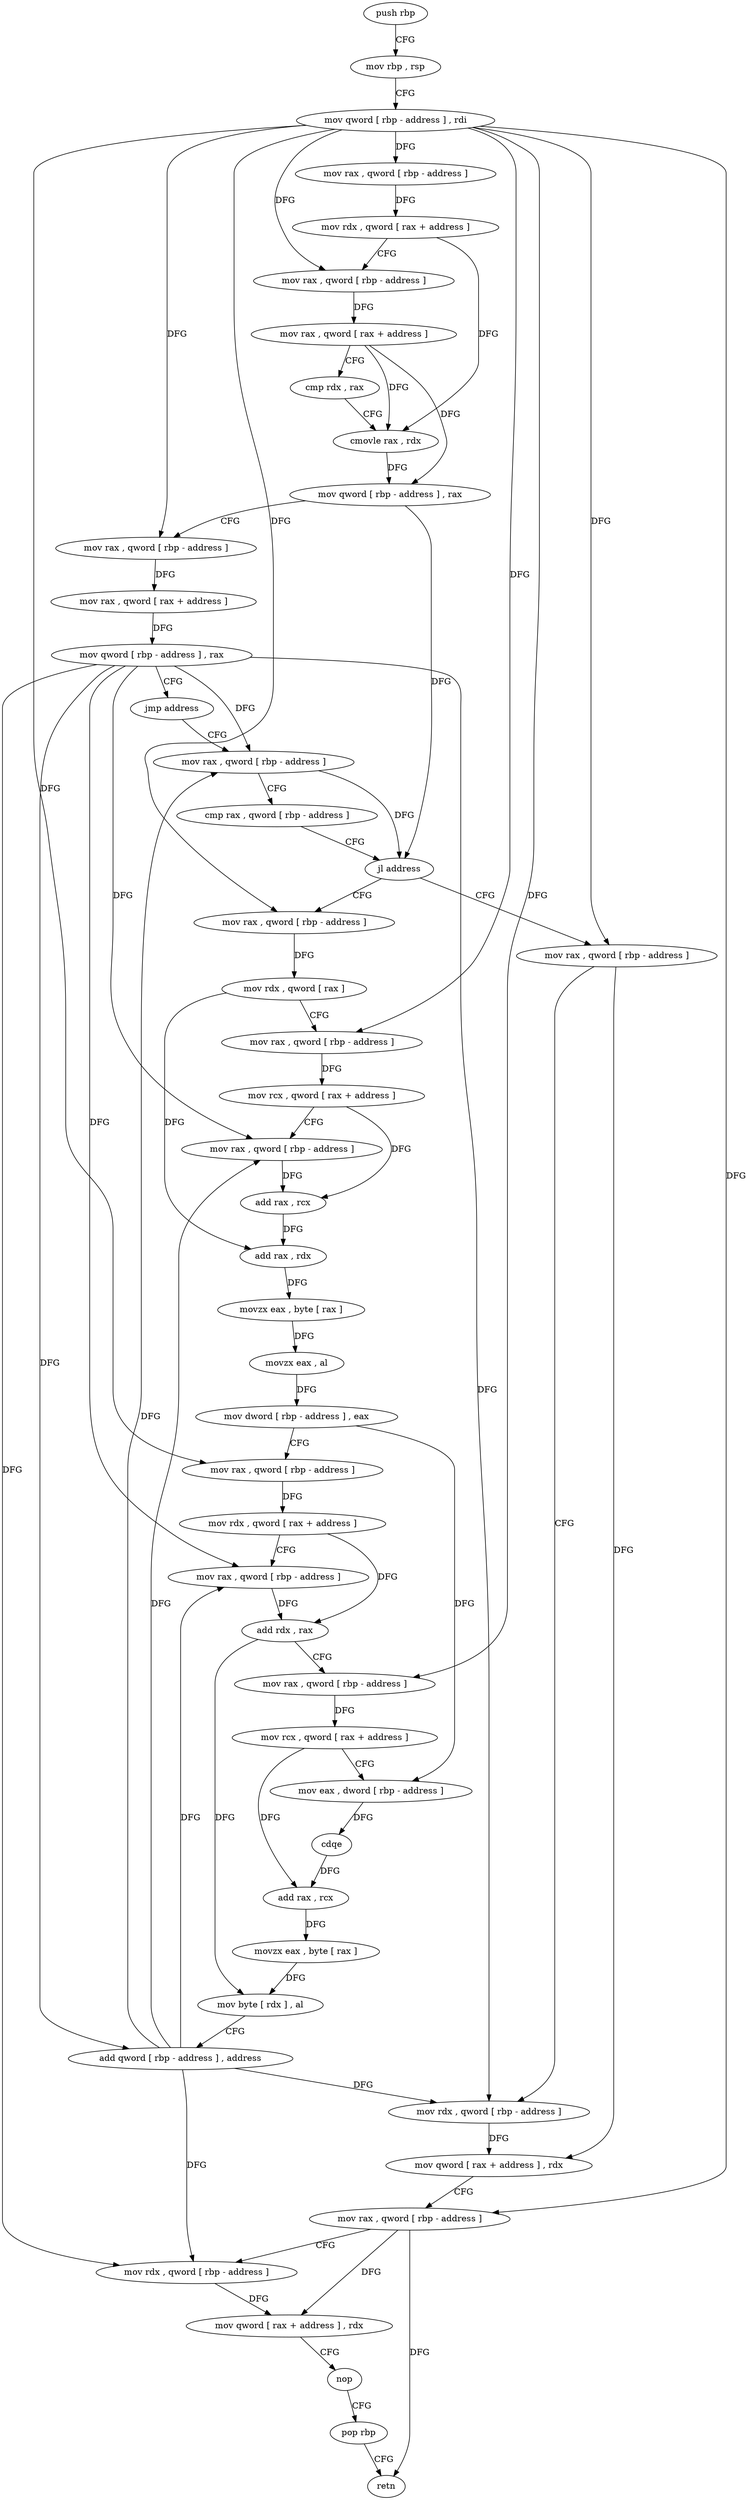 digraph "func" {
"4371429" [label = "push rbp" ]
"4371430" [label = "mov rbp , rsp" ]
"4371433" [label = "mov qword [ rbp - address ] , rdi" ]
"4371437" [label = "mov rax , qword [ rbp - address ]" ]
"4371441" [label = "mov rdx , qword [ rax + address ]" ]
"4371445" [label = "mov rax , qword [ rbp - address ]" ]
"4371449" [label = "mov rax , qword [ rax + address ]" ]
"4371453" [label = "cmp rdx , rax" ]
"4371456" [label = "cmovle rax , rdx" ]
"4371460" [label = "mov qword [ rbp - address ] , rax" ]
"4371464" [label = "mov rax , qword [ rbp - address ]" ]
"4371468" [label = "mov rax , qword [ rax + address ]" ]
"4371472" [label = "mov qword [ rbp - address ] , rax" ]
"4371476" [label = "jmp address" ]
"4371553" [label = "mov rax , qword [ rbp - address ]" ]
"4371557" [label = "cmp rax , qword [ rbp - address ]" ]
"4371561" [label = "jl address" ]
"4371478" [label = "mov rax , qword [ rbp - address ]" ]
"4371563" [label = "mov rax , qword [ rbp - address ]" ]
"4371482" [label = "mov rdx , qword [ rax ]" ]
"4371485" [label = "mov rax , qword [ rbp - address ]" ]
"4371489" [label = "mov rcx , qword [ rax + address ]" ]
"4371493" [label = "mov rax , qword [ rbp - address ]" ]
"4371497" [label = "add rax , rcx" ]
"4371500" [label = "add rax , rdx" ]
"4371503" [label = "movzx eax , byte [ rax ]" ]
"4371506" [label = "movzx eax , al" ]
"4371509" [label = "mov dword [ rbp - address ] , eax" ]
"4371512" [label = "mov rax , qword [ rbp - address ]" ]
"4371516" [label = "mov rdx , qword [ rax + address ]" ]
"4371520" [label = "mov rax , qword [ rbp - address ]" ]
"4371524" [label = "add rdx , rax" ]
"4371527" [label = "mov rax , qword [ rbp - address ]" ]
"4371531" [label = "mov rcx , qword [ rax + address ]" ]
"4371535" [label = "mov eax , dword [ rbp - address ]" ]
"4371538" [label = "cdqe" ]
"4371540" [label = "add rax , rcx" ]
"4371543" [label = "movzx eax , byte [ rax ]" ]
"4371546" [label = "mov byte [ rdx ] , al" ]
"4371548" [label = "add qword [ rbp - address ] , address" ]
"4371567" [label = "mov rdx , qword [ rbp - address ]" ]
"4371571" [label = "mov qword [ rax + address ] , rdx" ]
"4371575" [label = "mov rax , qword [ rbp - address ]" ]
"4371579" [label = "mov rdx , qword [ rbp - address ]" ]
"4371583" [label = "mov qword [ rax + address ] , rdx" ]
"4371587" [label = "nop" ]
"4371588" [label = "pop rbp" ]
"4371589" [label = "retn" ]
"4371429" -> "4371430" [ label = "CFG" ]
"4371430" -> "4371433" [ label = "CFG" ]
"4371433" -> "4371437" [ label = "DFG" ]
"4371433" -> "4371445" [ label = "DFG" ]
"4371433" -> "4371464" [ label = "DFG" ]
"4371433" -> "4371478" [ label = "DFG" ]
"4371433" -> "4371485" [ label = "DFG" ]
"4371433" -> "4371512" [ label = "DFG" ]
"4371433" -> "4371527" [ label = "DFG" ]
"4371433" -> "4371563" [ label = "DFG" ]
"4371433" -> "4371575" [ label = "DFG" ]
"4371437" -> "4371441" [ label = "DFG" ]
"4371441" -> "4371445" [ label = "CFG" ]
"4371441" -> "4371456" [ label = "DFG" ]
"4371445" -> "4371449" [ label = "DFG" ]
"4371449" -> "4371453" [ label = "CFG" ]
"4371449" -> "4371456" [ label = "DFG" ]
"4371449" -> "4371460" [ label = "DFG" ]
"4371453" -> "4371456" [ label = "CFG" ]
"4371456" -> "4371460" [ label = "DFG" ]
"4371460" -> "4371464" [ label = "CFG" ]
"4371460" -> "4371561" [ label = "DFG" ]
"4371464" -> "4371468" [ label = "DFG" ]
"4371468" -> "4371472" [ label = "DFG" ]
"4371472" -> "4371476" [ label = "CFG" ]
"4371472" -> "4371553" [ label = "DFG" ]
"4371472" -> "4371493" [ label = "DFG" ]
"4371472" -> "4371520" [ label = "DFG" ]
"4371472" -> "4371548" [ label = "DFG" ]
"4371472" -> "4371567" [ label = "DFG" ]
"4371472" -> "4371579" [ label = "DFG" ]
"4371476" -> "4371553" [ label = "CFG" ]
"4371553" -> "4371557" [ label = "CFG" ]
"4371553" -> "4371561" [ label = "DFG" ]
"4371557" -> "4371561" [ label = "CFG" ]
"4371561" -> "4371478" [ label = "CFG" ]
"4371561" -> "4371563" [ label = "CFG" ]
"4371478" -> "4371482" [ label = "DFG" ]
"4371563" -> "4371567" [ label = "CFG" ]
"4371563" -> "4371571" [ label = "DFG" ]
"4371482" -> "4371485" [ label = "CFG" ]
"4371482" -> "4371500" [ label = "DFG" ]
"4371485" -> "4371489" [ label = "DFG" ]
"4371489" -> "4371493" [ label = "CFG" ]
"4371489" -> "4371497" [ label = "DFG" ]
"4371493" -> "4371497" [ label = "DFG" ]
"4371497" -> "4371500" [ label = "DFG" ]
"4371500" -> "4371503" [ label = "DFG" ]
"4371503" -> "4371506" [ label = "DFG" ]
"4371506" -> "4371509" [ label = "DFG" ]
"4371509" -> "4371512" [ label = "CFG" ]
"4371509" -> "4371535" [ label = "DFG" ]
"4371512" -> "4371516" [ label = "DFG" ]
"4371516" -> "4371520" [ label = "CFG" ]
"4371516" -> "4371524" [ label = "DFG" ]
"4371520" -> "4371524" [ label = "DFG" ]
"4371524" -> "4371527" [ label = "CFG" ]
"4371524" -> "4371546" [ label = "DFG" ]
"4371527" -> "4371531" [ label = "DFG" ]
"4371531" -> "4371535" [ label = "CFG" ]
"4371531" -> "4371540" [ label = "DFG" ]
"4371535" -> "4371538" [ label = "DFG" ]
"4371538" -> "4371540" [ label = "DFG" ]
"4371540" -> "4371543" [ label = "DFG" ]
"4371543" -> "4371546" [ label = "DFG" ]
"4371546" -> "4371548" [ label = "CFG" ]
"4371548" -> "4371553" [ label = "DFG" ]
"4371548" -> "4371493" [ label = "DFG" ]
"4371548" -> "4371520" [ label = "DFG" ]
"4371548" -> "4371567" [ label = "DFG" ]
"4371548" -> "4371579" [ label = "DFG" ]
"4371567" -> "4371571" [ label = "DFG" ]
"4371571" -> "4371575" [ label = "CFG" ]
"4371575" -> "4371579" [ label = "CFG" ]
"4371575" -> "4371583" [ label = "DFG" ]
"4371575" -> "4371589" [ label = "DFG" ]
"4371579" -> "4371583" [ label = "DFG" ]
"4371583" -> "4371587" [ label = "CFG" ]
"4371587" -> "4371588" [ label = "CFG" ]
"4371588" -> "4371589" [ label = "CFG" ]
}
